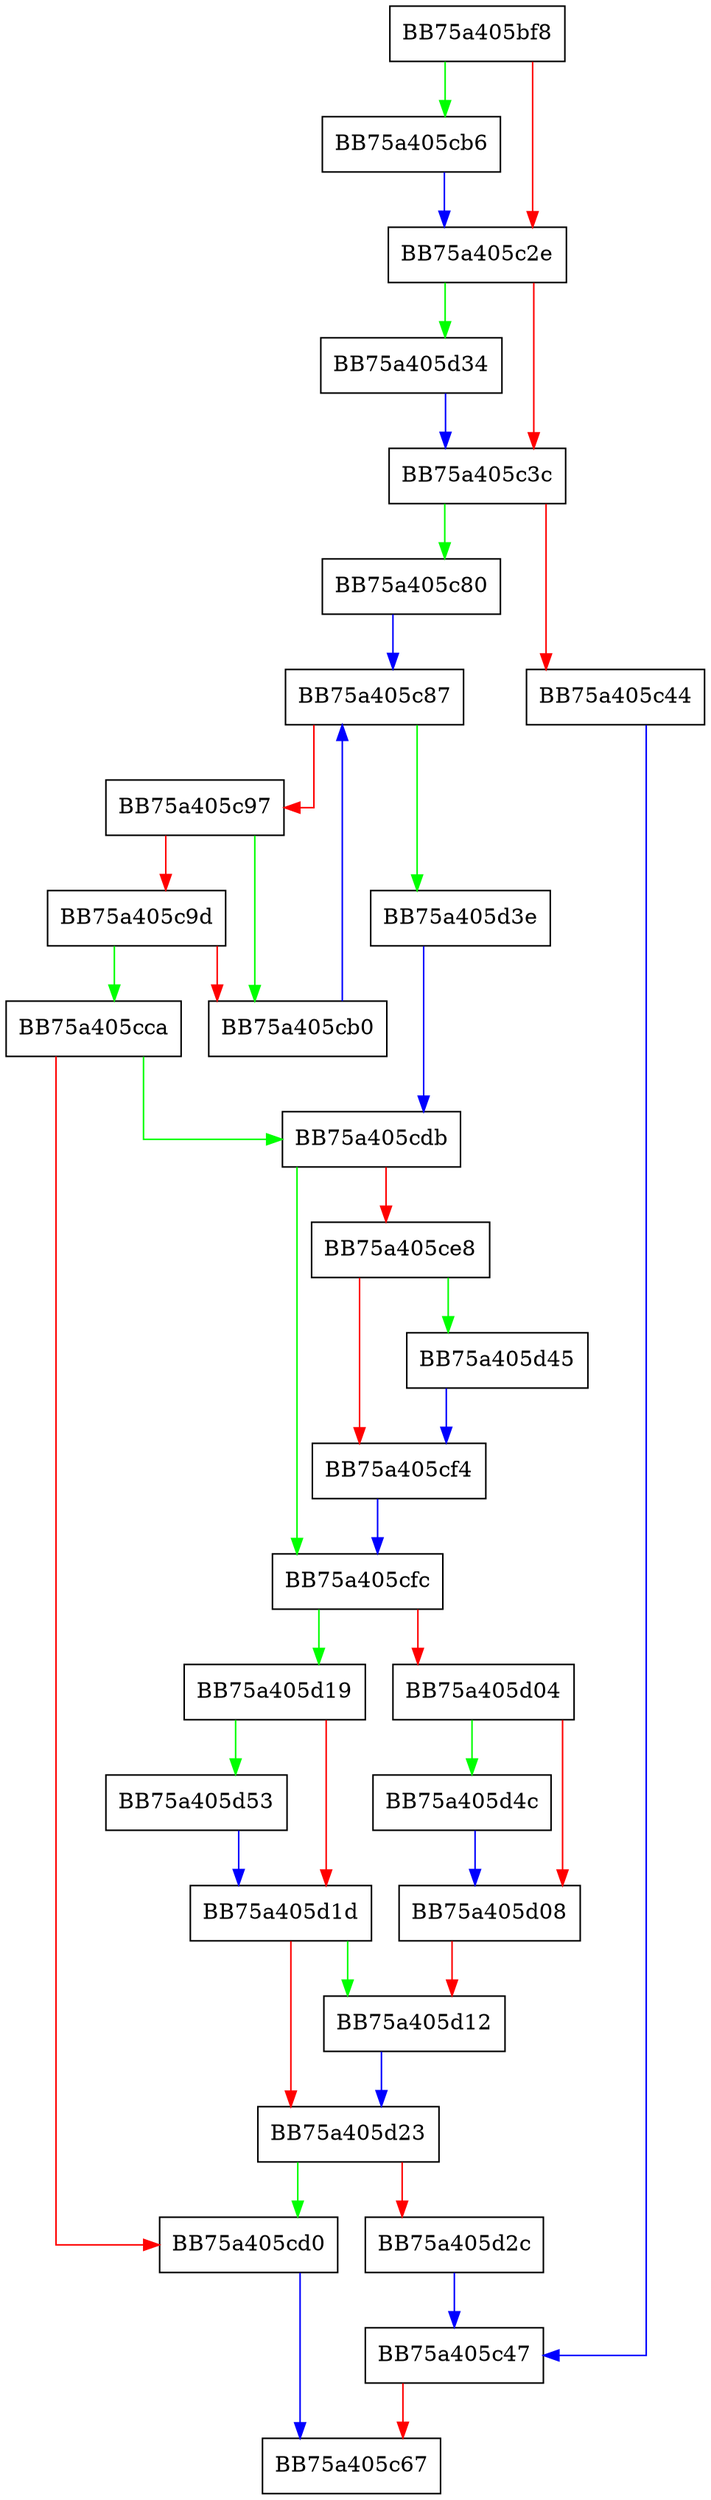 digraph GetNext {
  node [shape="box"];
  graph [splines=ortho];
  BB75a405bf8 -> BB75a405cb6 [color="green"];
  BB75a405bf8 -> BB75a405c2e [color="red"];
  BB75a405c2e -> BB75a405d34 [color="green"];
  BB75a405c2e -> BB75a405c3c [color="red"];
  BB75a405c3c -> BB75a405c80 [color="green"];
  BB75a405c3c -> BB75a405c44 [color="red"];
  BB75a405c44 -> BB75a405c47 [color="blue"];
  BB75a405c47 -> BB75a405c67 [color="red"];
  BB75a405c80 -> BB75a405c87 [color="blue"];
  BB75a405c87 -> BB75a405d3e [color="green"];
  BB75a405c87 -> BB75a405c97 [color="red"];
  BB75a405c97 -> BB75a405cb0 [color="green"];
  BB75a405c97 -> BB75a405c9d [color="red"];
  BB75a405c9d -> BB75a405cca [color="green"];
  BB75a405c9d -> BB75a405cb0 [color="red"];
  BB75a405cb0 -> BB75a405c87 [color="blue"];
  BB75a405cb6 -> BB75a405c2e [color="blue"];
  BB75a405cca -> BB75a405cdb [color="green"];
  BB75a405cca -> BB75a405cd0 [color="red"];
  BB75a405cd0 -> BB75a405c67 [color="blue"];
  BB75a405cdb -> BB75a405cfc [color="green"];
  BB75a405cdb -> BB75a405ce8 [color="red"];
  BB75a405ce8 -> BB75a405d45 [color="green"];
  BB75a405ce8 -> BB75a405cf4 [color="red"];
  BB75a405cf4 -> BB75a405cfc [color="blue"];
  BB75a405cfc -> BB75a405d19 [color="green"];
  BB75a405cfc -> BB75a405d04 [color="red"];
  BB75a405d04 -> BB75a405d4c [color="green"];
  BB75a405d04 -> BB75a405d08 [color="red"];
  BB75a405d08 -> BB75a405d12 [color="red"];
  BB75a405d12 -> BB75a405d23 [color="blue"];
  BB75a405d19 -> BB75a405d53 [color="green"];
  BB75a405d19 -> BB75a405d1d [color="red"];
  BB75a405d1d -> BB75a405d12 [color="green"];
  BB75a405d1d -> BB75a405d23 [color="red"];
  BB75a405d23 -> BB75a405cd0 [color="green"];
  BB75a405d23 -> BB75a405d2c [color="red"];
  BB75a405d2c -> BB75a405c47 [color="blue"];
  BB75a405d34 -> BB75a405c3c [color="blue"];
  BB75a405d3e -> BB75a405cdb [color="blue"];
  BB75a405d45 -> BB75a405cf4 [color="blue"];
  BB75a405d4c -> BB75a405d08 [color="blue"];
  BB75a405d53 -> BB75a405d1d [color="blue"];
}